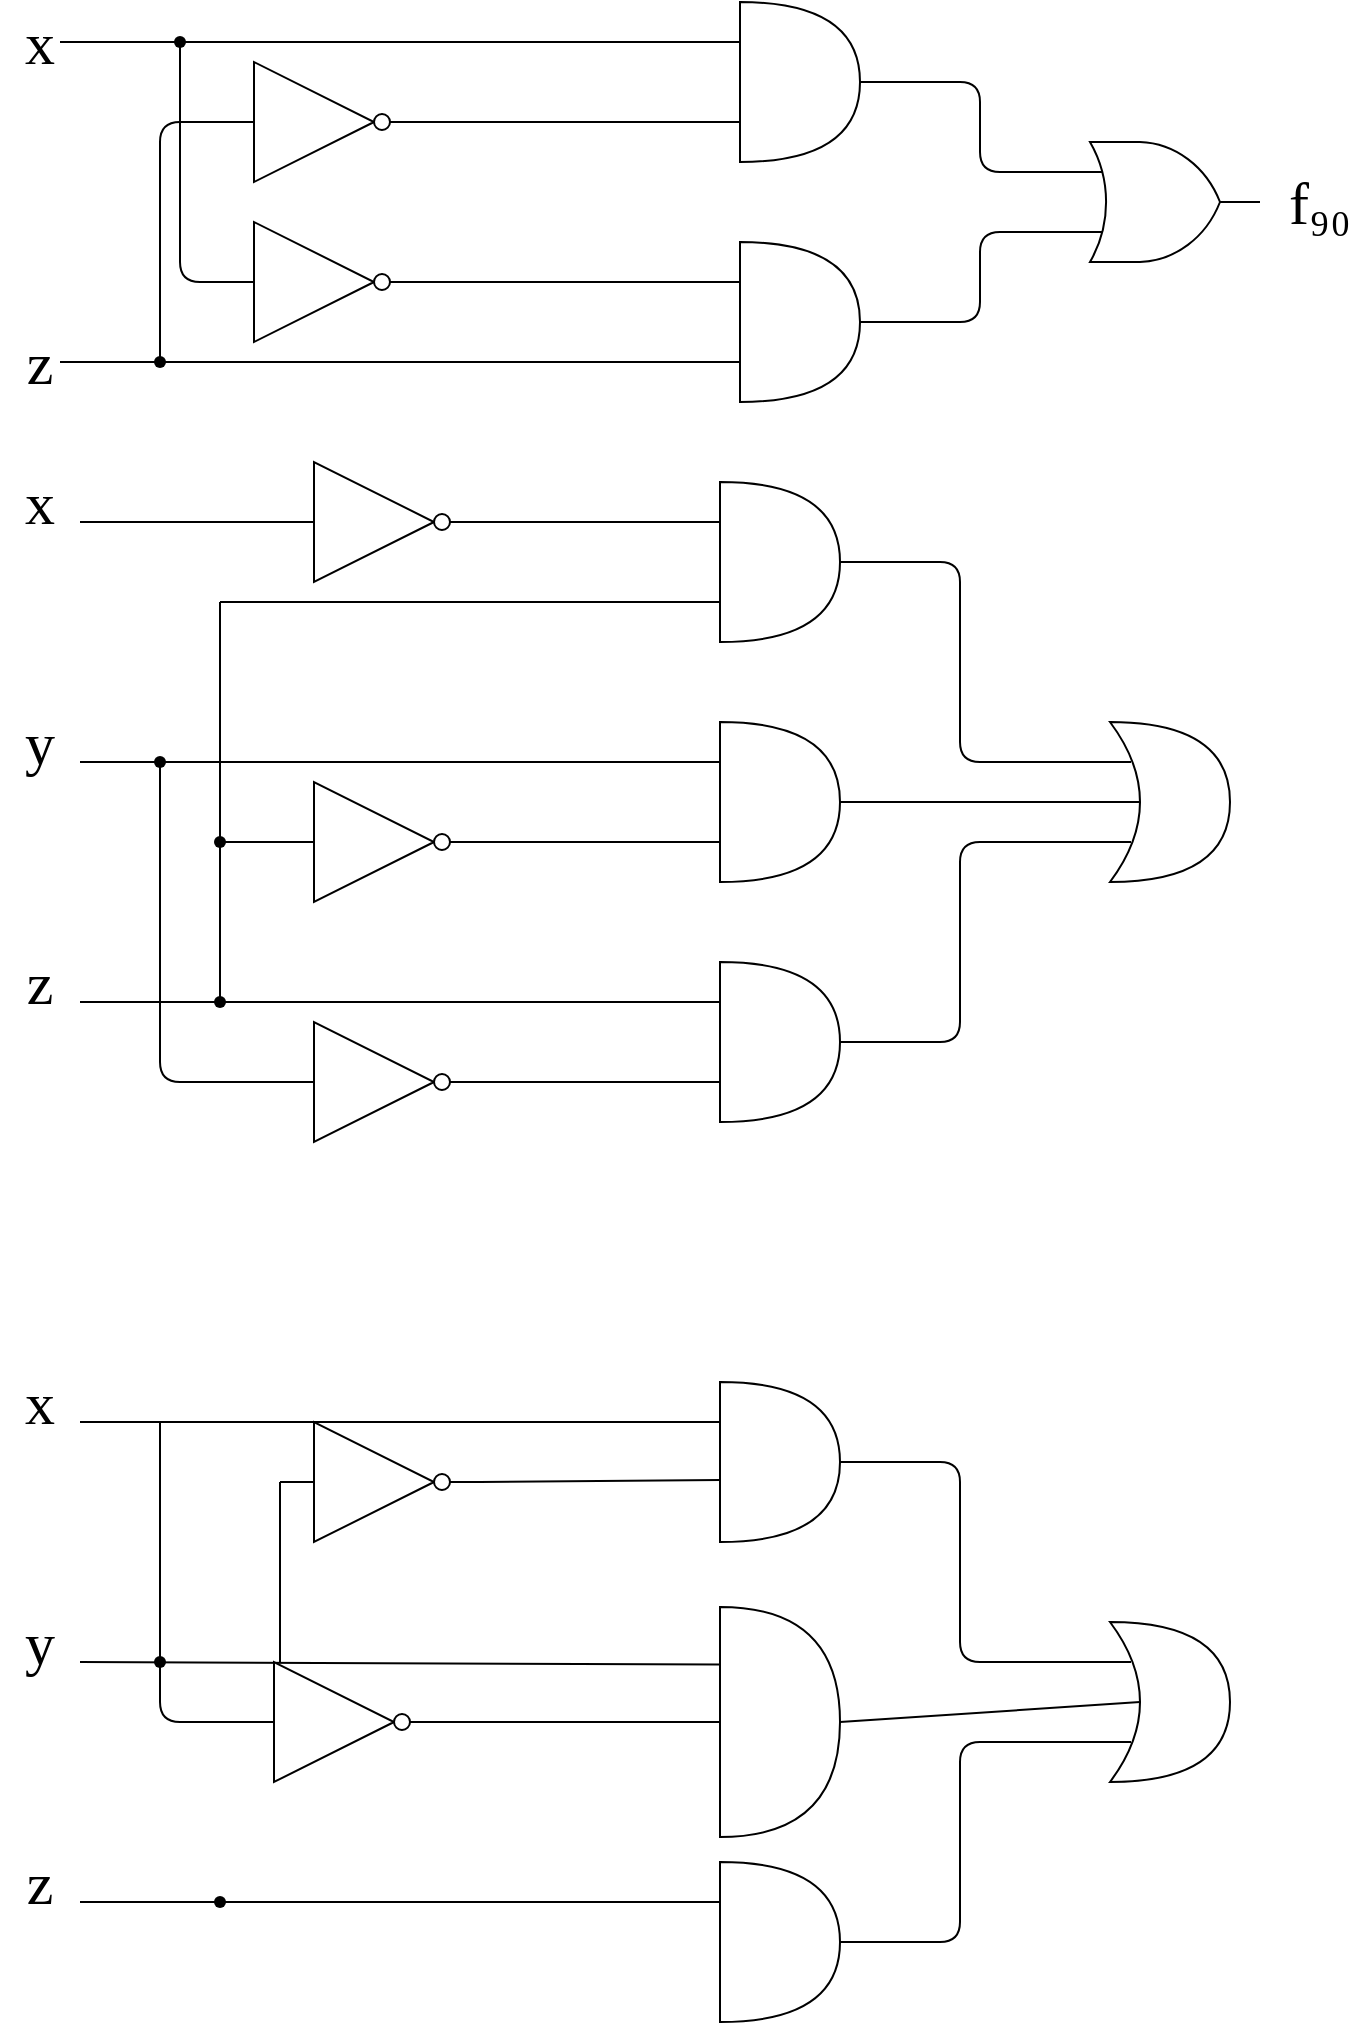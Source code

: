 <mxfile version="14.8.1" type="github">
  <diagram id="0W6Qc_67fqcdbap8SxTc" name="Page-1">
    <mxGraphModel dx="1038" dy="564" grid="1" gridSize="10" guides="1" tooltips="1" connect="1" arrows="1" fold="1" page="1" pageScale="1" pageWidth="1169" pageHeight="1654" math="0" shadow="0">
      <root>
        <mxCell id="0" />
        <mxCell id="1" parent="0" />
        <mxCell id="cX6OeLYtHGOCh2aDYkUL-3" value="" style="group" vertex="1" connectable="0" parent="1">
          <mxGeometry width="680" height="200" as="geometry" />
        </mxCell>
        <mxCell id="cX6OeLYtHGOCh2aDYkUL-4" value="" style="endArrow=none;html=1;entryX=0;entryY=0.25;entryDx=0;entryDy=0;entryPerimeter=0;startArrow=none;" edge="1" parent="cX6OeLYtHGOCh2aDYkUL-3" target="cX6OeLYtHGOCh2aDYkUL-8" source="cX6OeLYtHGOCh2aDYkUL-44">
          <mxGeometry width="50" height="50" relative="1" as="geometry">
            <mxPoint x="30" y="20" as="sourcePoint" />
            <mxPoint x="370" y="15" as="targetPoint" />
          </mxGeometry>
        </mxCell>
        <mxCell id="cX6OeLYtHGOCh2aDYkUL-5" value="" style="verticalLabelPosition=bottom;shadow=0;dashed=0;align=center;html=1;verticalAlign=top;shape=mxgraph.electrical.logic_gates.inverter_2;sketch=0;strokeColor=#000000;fillColor=#ffffff;" vertex="1" parent="cX6OeLYtHGOCh2aDYkUL-3">
          <mxGeometry x="110" y="110" width="100" height="60" as="geometry" />
        </mxCell>
        <mxCell id="cX6OeLYtHGOCh2aDYkUL-6" value="" style="verticalLabelPosition=bottom;shadow=0;dashed=0;align=center;html=1;verticalAlign=top;shape=mxgraph.electrical.logic_gates.logic_gate;operation=or;sketch=0;strokeColor=#000000;fillColor=#ffffff;" vertex="1" parent="cX6OeLYtHGOCh2aDYkUL-3">
          <mxGeometry x="530" y="70" width="100" height="60" as="geometry" />
        </mxCell>
        <mxCell id="cX6OeLYtHGOCh2aDYkUL-7" value="" style="verticalLabelPosition=bottom;shadow=0;dashed=0;align=center;html=1;verticalAlign=top;shape=mxgraph.electrical.logic_gates.inverter_2;sketch=0;strokeColor=#000000;fillColor=#ffffff;" vertex="1" parent="cX6OeLYtHGOCh2aDYkUL-3">
          <mxGeometry x="110" y="30" width="100" height="60" as="geometry" />
        </mxCell>
        <mxCell id="cX6OeLYtHGOCh2aDYkUL-8" value="" style="shape=or;whiteSpace=wrap;html=1;shadow=0;sketch=0;strokeColor=#000000;fillColor=#ffffff;" vertex="1" parent="cX6OeLYtHGOCh2aDYkUL-3">
          <mxGeometry x="370" width="60" height="80" as="geometry" />
        </mxCell>
        <mxCell id="cX6OeLYtHGOCh2aDYkUL-9" value="" style="endArrow=none;html=1;entryX=0;entryY=0.25;entryDx=0;entryDy=0;entryPerimeter=0;exitX=1;exitY=0.5;exitDx=0;exitDy=0;exitPerimeter=0;" edge="1" parent="cX6OeLYtHGOCh2aDYkUL-3" source="cX6OeLYtHGOCh2aDYkUL-5" target="cX6OeLYtHGOCh2aDYkUL-10">
          <mxGeometry width="50" height="50" relative="1" as="geometry">
            <mxPoint x="250" y="140" as="sourcePoint" />
            <mxPoint x="370" y="135" as="targetPoint" />
          </mxGeometry>
        </mxCell>
        <mxCell id="cX6OeLYtHGOCh2aDYkUL-10" value="" style="shape=or;whiteSpace=wrap;html=1;shadow=0;sketch=0;strokeColor=#000000;fillColor=#ffffff;" vertex="1" parent="cX6OeLYtHGOCh2aDYkUL-3">
          <mxGeometry x="370" y="120" width="60" height="80" as="geometry" />
        </mxCell>
        <mxCell id="cX6OeLYtHGOCh2aDYkUL-11" value="" style="endArrow=none;html=1;exitX=0;exitY=0.5;exitDx=0;exitDy=0;exitPerimeter=0;" edge="1" parent="cX6OeLYtHGOCh2aDYkUL-3" source="cX6OeLYtHGOCh2aDYkUL-5">
          <mxGeometry width="50" height="50" relative="1" as="geometry">
            <mxPoint x="260" y="250" as="sourcePoint" />
            <mxPoint x="90" y="20" as="targetPoint" />
            <Array as="points">
              <mxPoint x="90" y="140" />
            </Array>
          </mxGeometry>
        </mxCell>
        <mxCell id="cX6OeLYtHGOCh2aDYkUL-12" value="" style="endArrow=none;html=1;entryX=0;entryY=0.75;entryDx=0;entryDy=0;entryPerimeter=0;exitX=1;exitY=0.5;exitDx=0;exitDy=0;exitPerimeter=0;" edge="1" parent="cX6OeLYtHGOCh2aDYkUL-3" source="cX6OeLYtHGOCh2aDYkUL-7" target="cX6OeLYtHGOCh2aDYkUL-8">
          <mxGeometry width="50" height="50" relative="1" as="geometry">
            <mxPoint x="210" y="60" as="sourcePoint" />
            <mxPoint x="360" y="59.5" as="targetPoint" />
          </mxGeometry>
        </mxCell>
        <mxCell id="cX6OeLYtHGOCh2aDYkUL-13" value="" style="endArrow=none;html=1;entryX=0;entryY=0.75;entryDx=0;entryDy=0;entryPerimeter=0;" edge="1" parent="cX6OeLYtHGOCh2aDYkUL-3" target="cX6OeLYtHGOCh2aDYkUL-10">
          <mxGeometry width="50" height="50" relative="1" as="geometry">
            <mxPoint x="30" y="180" as="sourcePoint" />
            <mxPoint x="310" y="200" as="targetPoint" />
          </mxGeometry>
        </mxCell>
        <mxCell id="cX6OeLYtHGOCh2aDYkUL-14" value="" style="endArrow=none;html=1;exitX=0;exitY=0.5;exitDx=0;exitDy=0;exitPerimeter=0;" edge="1" parent="cX6OeLYtHGOCh2aDYkUL-3" source="cX6OeLYtHGOCh2aDYkUL-7">
          <mxGeometry width="50" height="50" relative="1" as="geometry">
            <mxPoint x="120" y="150" as="sourcePoint" />
            <mxPoint x="80" y="180" as="targetPoint" />
            <Array as="points">
              <mxPoint x="80" y="60" />
            </Array>
          </mxGeometry>
        </mxCell>
        <mxCell id="cX6OeLYtHGOCh2aDYkUL-15" value="" style="endArrow=none;html=1;entryX=0;entryY=0.25;entryDx=0;entryDy=0;entryPerimeter=0;exitX=1;exitY=0.5;exitDx=0;exitDy=0;exitPerimeter=0;" edge="1" parent="cX6OeLYtHGOCh2aDYkUL-3" source="cX6OeLYtHGOCh2aDYkUL-8" target="cX6OeLYtHGOCh2aDYkUL-6">
          <mxGeometry width="50" height="50" relative="1" as="geometry">
            <mxPoint x="260" y="250" as="sourcePoint" />
            <mxPoint x="310" y="200" as="targetPoint" />
            <Array as="points">
              <mxPoint x="490" y="40" />
              <mxPoint x="490" y="85" />
            </Array>
          </mxGeometry>
        </mxCell>
        <mxCell id="cX6OeLYtHGOCh2aDYkUL-16" value="" style="endArrow=none;html=1;entryX=0;entryY=0.75;entryDx=0;entryDy=0;entryPerimeter=0;exitX=1;exitY=0.5;exitDx=0;exitDy=0;exitPerimeter=0;" edge="1" parent="cX6OeLYtHGOCh2aDYkUL-3" source="cX6OeLYtHGOCh2aDYkUL-10" target="cX6OeLYtHGOCh2aDYkUL-6">
          <mxGeometry width="50" height="50" relative="1" as="geometry">
            <mxPoint x="440" y="50" as="sourcePoint" />
            <mxPoint x="540" y="95" as="targetPoint" />
            <Array as="points">
              <mxPoint x="490" y="160" />
              <mxPoint x="490" y="115" />
            </Array>
          </mxGeometry>
        </mxCell>
        <mxCell id="cX6OeLYtHGOCh2aDYkUL-17" value="&lt;font style=&quot;font-size: 30px&quot; face=&quot;Times New Roman&quot;&gt;x&lt;/font&gt;" style="text;html=1;strokeColor=none;fillColor=none;align=center;verticalAlign=middle;whiteSpace=wrap;rounded=0;shadow=0;sketch=0;" vertex="1" parent="cX6OeLYtHGOCh2aDYkUL-3">
          <mxGeometry y="10" width="40" height="20" as="geometry" />
        </mxCell>
        <mxCell id="cX6OeLYtHGOCh2aDYkUL-18" value="&lt;font style=&quot;font-size: 30px&quot; face=&quot;Times New Roman&quot;&gt;z&lt;/font&gt;" style="text;html=1;strokeColor=none;fillColor=none;align=center;verticalAlign=middle;whiteSpace=wrap;rounded=0;shadow=0;sketch=0;" vertex="1" parent="cX6OeLYtHGOCh2aDYkUL-3">
          <mxGeometry y="170" width="40" height="20" as="geometry" />
        </mxCell>
        <mxCell id="cX6OeLYtHGOCh2aDYkUL-19" value="&lt;div style=&quot;font-size: 30px&quot;&gt;&lt;font style=&quot;font-size: 30px&quot; face=&quot;Times New Roman&quot;&gt;f₉₀&lt;/font&gt;&lt;/div&gt;" style="text;html=1;strokeColor=none;fillColor=none;align=center;verticalAlign=middle;whiteSpace=wrap;rounded=0;shadow=0;sketch=0;" vertex="1" parent="cX6OeLYtHGOCh2aDYkUL-3">
          <mxGeometry x="640" y="90" width="40" height="20" as="geometry" />
        </mxCell>
        <mxCell id="cX6OeLYtHGOCh2aDYkUL-44" value="" style="shape=waypoint;sketch=0;fillStyle=solid;size=6;pointerEvents=1;points=[];fillColor=none;resizable=0;rotatable=0;perimeter=centerPerimeter;snapToPoint=1;" vertex="1" parent="cX6OeLYtHGOCh2aDYkUL-3">
          <mxGeometry x="70" width="40" height="40" as="geometry" />
        </mxCell>
        <mxCell id="cX6OeLYtHGOCh2aDYkUL-45" value="" style="endArrow=none;html=1;entryDx=0;entryDy=0;entryPerimeter=0;" edge="1" parent="cX6OeLYtHGOCh2aDYkUL-3" target="cX6OeLYtHGOCh2aDYkUL-44">
          <mxGeometry width="50" height="50" relative="1" as="geometry">
            <mxPoint x="30" y="20" as="sourcePoint" />
            <mxPoint x="370" y="20" as="targetPoint" />
          </mxGeometry>
        </mxCell>
        <mxCell id="cX6OeLYtHGOCh2aDYkUL-46" value="" style="shape=waypoint;sketch=0;fillStyle=solid;size=6;pointerEvents=1;points=[];fillColor=none;resizable=0;rotatable=0;perimeter=centerPerimeter;snapToPoint=1;" vertex="1" parent="cX6OeLYtHGOCh2aDYkUL-3">
          <mxGeometry x="60" y="160" width="40" height="40" as="geometry" />
        </mxCell>
        <mxCell id="cX6OeLYtHGOCh2aDYkUL-35" value="" style="verticalLabelPosition=bottom;shadow=0;dashed=0;align=center;html=1;verticalAlign=top;shape=mxgraph.electrical.logic_gates.inverter_2;sketch=0;strokeColor=#000000;fillColor=#ffffff;" vertex="1" parent="1">
          <mxGeometry x="140" y="510" width="100" height="60" as="geometry" />
        </mxCell>
        <mxCell id="cX6OeLYtHGOCh2aDYkUL-54" value="" style="group" vertex="1" connectable="0" parent="1">
          <mxGeometry y="230" width="615" height="330" as="geometry" />
        </mxCell>
        <mxCell id="cX6OeLYtHGOCh2aDYkUL-1" value="" style="shape=xor;whiteSpace=wrap;html=1;" vertex="1" parent="cX6OeLYtHGOCh2aDYkUL-54">
          <mxGeometry x="555" y="130" width="60" height="80" as="geometry" />
        </mxCell>
        <mxCell id="cX6OeLYtHGOCh2aDYkUL-2" value="" style="shape=or;whiteSpace=wrap;html=1;" vertex="1" parent="cX6OeLYtHGOCh2aDYkUL-54">
          <mxGeometry x="360" y="10" width="60" height="80" as="geometry" />
        </mxCell>
        <mxCell id="cX6OeLYtHGOCh2aDYkUL-20" value="&lt;font style=&quot;font-size: 30px&quot; face=&quot;Times New Roman&quot;&gt;x&lt;/font&gt;" style="text;html=1;strokeColor=none;fillColor=none;align=center;verticalAlign=middle;whiteSpace=wrap;rounded=0;shadow=0;sketch=0;" vertex="1" parent="cX6OeLYtHGOCh2aDYkUL-54">
          <mxGeometry y="10" width="40" height="20" as="geometry" />
        </mxCell>
        <mxCell id="cX6OeLYtHGOCh2aDYkUL-21" value="&lt;font style=&quot;font-size: 30px&quot; face=&quot;Times New Roman&quot;&gt;z&lt;/font&gt;" style="text;html=1;strokeColor=none;fillColor=none;align=center;verticalAlign=middle;whiteSpace=wrap;rounded=0;shadow=0;sketch=0;" vertex="1" parent="cX6OeLYtHGOCh2aDYkUL-54">
          <mxGeometry y="250" width="40" height="20" as="geometry" />
        </mxCell>
        <mxCell id="cX6OeLYtHGOCh2aDYkUL-22" value="&lt;font style=&quot;font-size: 30px&quot; face=&quot;Times New Roman&quot;&gt;y&lt;/font&gt;" style="text;html=1;strokeColor=none;fillColor=none;align=center;verticalAlign=middle;whiteSpace=wrap;rounded=0;shadow=0;sketch=0;" vertex="1" parent="cX6OeLYtHGOCh2aDYkUL-54">
          <mxGeometry y="130" width="40" height="20" as="geometry" />
        </mxCell>
        <mxCell id="cX6OeLYtHGOCh2aDYkUL-24" value="" style="endArrow=none;html=1;entryX=0;entryY=0.25;entryDx=0;entryDy=0;entryPerimeter=0;exitX=1;exitY=0.5;exitDx=0;exitDy=0;exitPerimeter=0;" edge="1" parent="cX6OeLYtHGOCh2aDYkUL-54" source="cX6OeLYtHGOCh2aDYkUL-25" target="cX6OeLYtHGOCh2aDYkUL-2">
          <mxGeometry width="50" height="50" relative="1" as="geometry">
            <mxPoint x="140" y="30" as="sourcePoint" />
            <mxPoint x="460" y="150" as="targetPoint" />
          </mxGeometry>
        </mxCell>
        <mxCell id="cX6OeLYtHGOCh2aDYkUL-25" value="" style="verticalLabelPosition=bottom;shadow=0;dashed=0;align=center;html=1;verticalAlign=top;shape=mxgraph.electrical.logic_gates.inverter_2;sketch=0;strokeColor=#000000;fillColor=#ffffff;" vertex="1" parent="cX6OeLYtHGOCh2aDYkUL-54">
          <mxGeometry x="140" width="100" height="60" as="geometry" />
        </mxCell>
        <mxCell id="cX6OeLYtHGOCh2aDYkUL-28" value="" style="endArrow=none;html=1;entryX=1;entryY=1;entryDx=0;entryDy=0;exitX=0;exitY=0.25;exitDx=0;exitDy=0;exitPerimeter=0;" edge="1" parent="cX6OeLYtHGOCh2aDYkUL-54" source="cX6OeLYtHGOCh2aDYkUL-29" target="cX6OeLYtHGOCh2aDYkUL-22">
          <mxGeometry width="50" height="50" relative="1" as="geometry">
            <mxPoint x="350" y="110" as="sourcePoint" />
            <mxPoint x="460" y="30" as="targetPoint" />
          </mxGeometry>
        </mxCell>
        <mxCell id="cX6OeLYtHGOCh2aDYkUL-29" value="" style="shape=or;whiteSpace=wrap;html=1;" vertex="1" parent="cX6OeLYtHGOCh2aDYkUL-54">
          <mxGeometry x="360" y="130" width="60" height="80" as="geometry" />
        </mxCell>
        <mxCell id="cX6OeLYtHGOCh2aDYkUL-30" value="" style="shape=or;whiteSpace=wrap;html=1;" vertex="1" parent="cX6OeLYtHGOCh2aDYkUL-54">
          <mxGeometry x="360" y="250" width="60" height="80" as="geometry" />
        </mxCell>
        <mxCell id="cX6OeLYtHGOCh2aDYkUL-31" value="" style="verticalLabelPosition=bottom;shadow=0;dashed=0;align=center;html=1;verticalAlign=top;shape=mxgraph.electrical.logic_gates.inverter_2;sketch=0;strokeColor=#000000;fillColor=#ffffff;" vertex="1" parent="cX6OeLYtHGOCh2aDYkUL-54">
          <mxGeometry x="140" y="160" width="100" height="60" as="geometry" />
        </mxCell>
        <mxCell id="cX6OeLYtHGOCh2aDYkUL-32" value="" style="endArrow=none;html=1;exitX=0;exitY=0.5;exitDx=0;exitDy=0;exitPerimeter=0;" edge="1" parent="cX6OeLYtHGOCh2aDYkUL-54" source="cX6OeLYtHGOCh2aDYkUL-31">
          <mxGeometry width="50" height="50" relative="1" as="geometry">
            <mxPoint x="410" y="80" as="sourcePoint" />
            <mxPoint x="110" y="190" as="targetPoint" />
          </mxGeometry>
        </mxCell>
        <mxCell id="cX6OeLYtHGOCh2aDYkUL-33" value="" style="endArrow=none;html=1;exitX=1;exitY=0.5;exitDx=0;exitDy=0;exitPerimeter=0;entryX=0;entryY=0.75;entryDx=0;entryDy=0;entryPerimeter=0;" edge="1" parent="cX6OeLYtHGOCh2aDYkUL-54" source="cX6OeLYtHGOCh2aDYkUL-31" target="cX6OeLYtHGOCh2aDYkUL-29">
          <mxGeometry width="50" height="50" relative="1" as="geometry">
            <mxPoint x="410" y="80" as="sourcePoint" />
            <mxPoint x="460" y="30" as="targetPoint" />
          </mxGeometry>
        </mxCell>
        <mxCell id="cX6OeLYtHGOCh2aDYkUL-34" value="" style="endArrow=none;html=1;exitX=0;exitY=0.5;exitDx=0;exitDy=0;exitPerimeter=0;" edge="1" parent="cX6OeLYtHGOCh2aDYkUL-54" source="cX6OeLYtHGOCh2aDYkUL-35">
          <mxGeometry width="50" height="50" relative="1" as="geometry">
            <mxPoint x="410" y="80" as="sourcePoint" />
            <mxPoint x="80" y="150" as="targetPoint" />
            <Array as="points">
              <mxPoint x="80" y="310" />
            </Array>
          </mxGeometry>
        </mxCell>
        <mxCell id="cX6OeLYtHGOCh2aDYkUL-36" value="" style="endArrow=none;html=1;entryX=1;entryY=0.5;entryDx=0;entryDy=0;entryPerimeter=0;exitX=0;exitY=0.75;exitDx=0;exitDy=0;exitPerimeter=0;" edge="1" parent="cX6OeLYtHGOCh2aDYkUL-54" source="cX6OeLYtHGOCh2aDYkUL-30" target="cX6OeLYtHGOCh2aDYkUL-35">
          <mxGeometry width="50" height="50" relative="1" as="geometry">
            <mxPoint x="410" y="80" as="sourcePoint" />
            <mxPoint x="460" y="30" as="targetPoint" />
          </mxGeometry>
        </mxCell>
        <mxCell id="cX6OeLYtHGOCh2aDYkUL-37" value="" style="endArrow=none;html=1;exitDx=0;exitDy=0;exitPerimeter=0;startArrow=none;" edge="1" parent="cX6OeLYtHGOCh2aDYkUL-54" source="cX6OeLYtHGOCh2aDYkUL-50">
          <mxGeometry width="50" height="50" relative="1" as="geometry">
            <mxPoint x="410" y="80" as="sourcePoint" />
            <mxPoint x="110" y="270" as="targetPoint" />
          </mxGeometry>
        </mxCell>
        <mxCell id="cX6OeLYtHGOCh2aDYkUL-38" value="" style="endArrow=none;html=1;exitX=1;exitY=1;exitDx=0;exitDy=0;" edge="1" parent="cX6OeLYtHGOCh2aDYkUL-54" source="cX6OeLYtHGOCh2aDYkUL-21">
          <mxGeometry width="50" height="50" relative="1" as="geometry">
            <mxPoint x="410" y="80" as="sourcePoint" />
            <mxPoint x="110" y="270" as="targetPoint" />
          </mxGeometry>
        </mxCell>
        <mxCell id="cX6OeLYtHGOCh2aDYkUL-39" value="" style="endArrow=none;html=1;startArrow=none;" edge="1" parent="cX6OeLYtHGOCh2aDYkUL-54" source="cX6OeLYtHGOCh2aDYkUL-48">
          <mxGeometry width="50" height="50" relative="1" as="geometry">
            <mxPoint x="110" y="270" as="sourcePoint" />
            <mxPoint x="110" y="70" as="targetPoint" />
          </mxGeometry>
        </mxCell>
        <mxCell id="cX6OeLYtHGOCh2aDYkUL-40" value="" style="endArrow=none;html=1;exitX=0;exitY=0.75;exitDx=0;exitDy=0;exitPerimeter=0;" edge="1" parent="cX6OeLYtHGOCh2aDYkUL-54" source="cX6OeLYtHGOCh2aDYkUL-2">
          <mxGeometry width="50" height="50" relative="1" as="geometry">
            <mxPoint x="120" y="280" as="sourcePoint" />
            <mxPoint x="110" y="70" as="targetPoint" />
          </mxGeometry>
        </mxCell>
        <mxCell id="cX6OeLYtHGOCh2aDYkUL-41" value="" style="endArrow=none;html=1;entryX=1;entryY=0.5;entryDx=0;entryDy=0;entryPerimeter=0;exitX=0.175;exitY=0.25;exitDx=0;exitDy=0;exitPerimeter=0;" edge="1" parent="cX6OeLYtHGOCh2aDYkUL-54" source="cX6OeLYtHGOCh2aDYkUL-1" target="cX6OeLYtHGOCh2aDYkUL-2">
          <mxGeometry width="50" height="50" relative="1" as="geometry">
            <mxPoint x="410" y="80" as="sourcePoint" />
            <mxPoint x="460" y="30" as="targetPoint" />
            <Array as="points">
              <mxPoint x="480" y="150" />
              <mxPoint x="480" y="50" />
            </Array>
          </mxGeometry>
        </mxCell>
        <mxCell id="cX6OeLYtHGOCh2aDYkUL-42" value="" style="endArrow=none;html=1;entryX=1;entryY=0.5;entryDx=0;entryDy=0;entryPerimeter=0;exitX=0.25;exitY=0.5;exitDx=0;exitDy=0;exitPerimeter=0;" edge="1" parent="cX6OeLYtHGOCh2aDYkUL-54" source="cX6OeLYtHGOCh2aDYkUL-1" target="cX6OeLYtHGOCh2aDYkUL-29">
          <mxGeometry width="50" height="50" relative="1" as="geometry">
            <mxPoint x="575.5" y="160" as="sourcePoint" />
            <mxPoint x="430" y="60" as="targetPoint" />
          </mxGeometry>
        </mxCell>
        <mxCell id="cX6OeLYtHGOCh2aDYkUL-43" value="" style="endArrow=none;html=1;entryX=1;entryY=0.5;entryDx=0;entryDy=0;entryPerimeter=0;exitX=0.175;exitY=0.75;exitDx=0;exitDy=0;exitPerimeter=0;" edge="1" parent="cX6OeLYtHGOCh2aDYkUL-54" source="cX6OeLYtHGOCh2aDYkUL-1" target="cX6OeLYtHGOCh2aDYkUL-30">
          <mxGeometry width="50" height="50" relative="1" as="geometry">
            <mxPoint x="580" y="180" as="sourcePoint" />
            <mxPoint x="430" y="180" as="targetPoint" />
            <Array as="points">
              <mxPoint x="480" y="190" />
              <mxPoint x="480" y="290" />
            </Array>
          </mxGeometry>
        </mxCell>
        <mxCell id="cX6OeLYtHGOCh2aDYkUL-47" value="" style="shape=waypoint;sketch=0;fillStyle=solid;size=6;pointerEvents=1;points=[];fillColor=none;resizable=0;rotatable=0;perimeter=centerPerimeter;snapToPoint=1;" vertex="1" parent="cX6OeLYtHGOCh2aDYkUL-54">
          <mxGeometry x="60" y="130" width="40" height="40" as="geometry" />
        </mxCell>
        <mxCell id="cX6OeLYtHGOCh2aDYkUL-48" value="" style="shape=waypoint;sketch=0;fillStyle=solid;size=6;pointerEvents=1;points=[];fillColor=none;resizable=0;rotatable=0;perimeter=centerPerimeter;snapToPoint=1;" vertex="1" parent="cX6OeLYtHGOCh2aDYkUL-54">
          <mxGeometry x="90" y="170" width="40" height="40" as="geometry" />
        </mxCell>
        <mxCell id="cX6OeLYtHGOCh2aDYkUL-49" value="" style="endArrow=none;html=1;" edge="1" parent="cX6OeLYtHGOCh2aDYkUL-54" target="cX6OeLYtHGOCh2aDYkUL-48">
          <mxGeometry width="50" height="50" relative="1" as="geometry">
            <mxPoint x="110" y="270" as="sourcePoint" />
            <mxPoint x="110" y="70" as="targetPoint" />
          </mxGeometry>
        </mxCell>
        <mxCell id="cX6OeLYtHGOCh2aDYkUL-50" value="" style="shape=waypoint;sketch=0;fillStyle=solid;size=6;pointerEvents=1;points=[];fillColor=none;resizable=0;rotatable=0;perimeter=centerPerimeter;snapToPoint=1;" vertex="1" parent="cX6OeLYtHGOCh2aDYkUL-54">
          <mxGeometry x="90" y="250" width="40" height="40" as="geometry" />
        </mxCell>
        <mxCell id="cX6OeLYtHGOCh2aDYkUL-51" value="" style="endArrow=none;html=1;exitX=0;exitY=0.25;exitDx=0;exitDy=0;exitPerimeter=0;" edge="1" parent="cX6OeLYtHGOCh2aDYkUL-54" source="cX6OeLYtHGOCh2aDYkUL-30" target="cX6OeLYtHGOCh2aDYkUL-50">
          <mxGeometry width="50" height="50" relative="1" as="geometry">
            <mxPoint x="360" y="270" as="sourcePoint" />
            <mxPoint x="110" y="270" as="targetPoint" />
          </mxGeometry>
        </mxCell>
        <mxCell id="cX6OeLYtHGOCh2aDYkUL-53" value="" style="endArrow=none;html=1;entryX=0;entryY=0.5;entryDx=0;entryDy=0;entryPerimeter=0;exitX=1;exitY=1;exitDx=0;exitDy=0;" edge="1" parent="cX6OeLYtHGOCh2aDYkUL-54" source="cX6OeLYtHGOCh2aDYkUL-20" target="cX6OeLYtHGOCh2aDYkUL-25">
          <mxGeometry width="50" height="50" relative="1" as="geometry">
            <mxPoint x="370" y="80" as="sourcePoint" />
            <mxPoint x="420" y="30" as="targetPoint" />
          </mxGeometry>
        </mxCell>
        <mxCell id="cX6OeLYtHGOCh2aDYkUL-57" value="" style="shape=xor;whiteSpace=wrap;html=1;" vertex="1" parent="1">
          <mxGeometry x="555" y="810" width="60" height="80" as="geometry" />
        </mxCell>
        <mxCell id="cX6OeLYtHGOCh2aDYkUL-58" value="" style="shape=or;whiteSpace=wrap;html=1;" vertex="1" parent="1">
          <mxGeometry x="360" y="690" width="60" height="80" as="geometry" />
        </mxCell>
        <mxCell id="cX6OeLYtHGOCh2aDYkUL-59" value="&lt;font style=&quot;font-size: 30px&quot; face=&quot;Times New Roman&quot;&gt;x&lt;/font&gt;" style="text;html=1;strokeColor=none;fillColor=none;align=center;verticalAlign=middle;whiteSpace=wrap;rounded=0;shadow=0;sketch=0;" vertex="1" parent="1">
          <mxGeometry y="690" width="40" height="20" as="geometry" />
        </mxCell>
        <mxCell id="cX6OeLYtHGOCh2aDYkUL-60" value="&lt;font style=&quot;font-size: 30px&quot; face=&quot;Times New Roman&quot;&gt;z&lt;/font&gt;" style="text;html=1;strokeColor=none;fillColor=none;align=center;verticalAlign=middle;whiteSpace=wrap;rounded=0;shadow=0;sketch=0;" vertex="1" parent="1">
          <mxGeometry y="930" width="40" height="20" as="geometry" />
        </mxCell>
        <mxCell id="cX6OeLYtHGOCh2aDYkUL-61" value="&lt;font style=&quot;font-size: 30px&quot; face=&quot;Times New Roman&quot;&gt;y&lt;/font&gt;" style="text;html=1;strokeColor=none;fillColor=none;align=center;verticalAlign=middle;whiteSpace=wrap;rounded=0;shadow=0;sketch=0;" vertex="1" parent="1">
          <mxGeometry y="810" width="40" height="20" as="geometry" />
        </mxCell>
        <mxCell id="cX6OeLYtHGOCh2aDYkUL-62" value="" style="endArrow=none;html=1;entryX=0;entryY=0.25;entryDx=0;entryDy=0;entryPerimeter=0;exitX=1;exitY=1;exitDx=0;exitDy=0;" edge="1" parent="1" source="cX6OeLYtHGOCh2aDYkUL-59" target="cX6OeLYtHGOCh2aDYkUL-58">
          <mxGeometry y="680" width="50" height="50" as="geometry">
            <mxPoint x="50" y="720" as="sourcePoint" />
            <mxPoint x="460" y="830" as="targetPoint" />
          </mxGeometry>
        </mxCell>
        <mxCell id="cX6OeLYtHGOCh2aDYkUL-64" value="" style="endArrow=none;html=1;entryX=1;entryY=1;entryDx=0;entryDy=0;exitX=0;exitY=0.25;exitDx=0;exitDy=0;exitPerimeter=0;" edge="1" parent="1" source="cX6OeLYtHGOCh2aDYkUL-65" target="cX6OeLYtHGOCh2aDYkUL-61">
          <mxGeometry y="680" width="50" height="50" as="geometry">
            <mxPoint x="350" y="790" as="sourcePoint" />
            <mxPoint x="460" y="710" as="targetPoint" />
          </mxGeometry>
        </mxCell>
        <mxCell id="cX6OeLYtHGOCh2aDYkUL-65" value="" style="shape=or;whiteSpace=wrap;html=1;" vertex="1" parent="1">
          <mxGeometry x="360" y="802.5" width="60" height="115" as="geometry" />
        </mxCell>
        <mxCell id="cX6OeLYtHGOCh2aDYkUL-66" value="" style="shape=or;whiteSpace=wrap;html=1;" vertex="1" parent="1">
          <mxGeometry x="360" y="930" width="60" height="80" as="geometry" />
        </mxCell>
        <mxCell id="cX6OeLYtHGOCh2aDYkUL-67" value="" style="verticalLabelPosition=bottom;shadow=0;dashed=0;align=center;html=1;verticalAlign=top;shape=mxgraph.electrical.logic_gates.inverter_2;sketch=0;strokeColor=#000000;fillColor=#ffffff;" vertex="1" parent="1">
          <mxGeometry x="140" y="710" width="100" height="60" as="geometry" />
        </mxCell>
        <mxCell id="cX6OeLYtHGOCh2aDYkUL-69" value="" style="endArrow=none;html=1;exitX=1;exitY=0.5;exitDx=0;exitDy=0;exitPerimeter=0;entryX=0;entryY=0.613;entryDx=0;entryDy=0;entryPerimeter=0;" edge="1" parent="1" source="cX6OeLYtHGOCh2aDYkUL-67" target="cX6OeLYtHGOCh2aDYkUL-58">
          <mxGeometry y="680" width="50" height="50" as="geometry">
            <mxPoint x="230" y="840" as="sourcePoint" />
            <mxPoint x="350" y="740" as="targetPoint" />
          </mxGeometry>
        </mxCell>
        <mxCell id="cX6OeLYtHGOCh2aDYkUL-71" value="" style="endArrow=none;html=1;exitDx=0;exitDy=0;exitPerimeter=0;startArrow=none;" edge="1" parent="1" source="cX6OeLYtHGOCh2aDYkUL-81">
          <mxGeometry y="680" width="50" height="50" as="geometry">
            <mxPoint x="410" y="760" as="sourcePoint" />
            <mxPoint x="110" y="950" as="targetPoint" />
          </mxGeometry>
        </mxCell>
        <mxCell id="cX6OeLYtHGOCh2aDYkUL-72" value="" style="endArrow=none;html=1;exitX=1;exitY=1;exitDx=0;exitDy=0;" edge="1" parent="1" source="cX6OeLYtHGOCh2aDYkUL-60">
          <mxGeometry y="680" width="50" height="50" as="geometry">
            <mxPoint x="410" y="760" as="sourcePoint" />
            <mxPoint x="110" y="950" as="targetPoint" />
          </mxGeometry>
        </mxCell>
        <mxCell id="cX6OeLYtHGOCh2aDYkUL-73" value="" style="endArrow=none;html=1;startArrow=none;entryX=0;entryY=0.5;entryDx=0;entryDy=0;entryPerimeter=0;" edge="1" parent="1" target="cX6OeLYtHGOCh2aDYkUL-67">
          <mxGeometry y="680" width="50" height="50" as="geometry">
            <mxPoint x="140" y="830" as="sourcePoint" />
            <mxPoint x="110" y="750" as="targetPoint" />
          </mxGeometry>
        </mxCell>
        <mxCell id="cX6OeLYtHGOCh2aDYkUL-75" value="" style="endArrow=none;html=1;entryX=1;entryY=0.5;entryDx=0;entryDy=0;entryPerimeter=0;exitX=0.175;exitY=0.25;exitDx=0;exitDy=0;exitPerimeter=0;" edge="1" parent="1" source="cX6OeLYtHGOCh2aDYkUL-57" target="cX6OeLYtHGOCh2aDYkUL-58">
          <mxGeometry y="680" width="50" height="50" as="geometry">
            <mxPoint x="410" y="760" as="sourcePoint" />
            <mxPoint x="460" y="710" as="targetPoint" />
            <Array as="points">
              <mxPoint x="480" y="830" />
              <mxPoint x="480" y="730" />
            </Array>
          </mxGeometry>
        </mxCell>
        <mxCell id="cX6OeLYtHGOCh2aDYkUL-76" value="" style="endArrow=none;html=1;entryX=1;entryY=0.5;entryDx=0;entryDy=0;entryPerimeter=0;exitX=0.25;exitY=0.5;exitDx=0;exitDy=0;exitPerimeter=0;" edge="1" parent="1" source="cX6OeLYtHGOCh2aDYkUL-57" target="cX6OeLYtHGOCh2aDYkUL-65">
          <mxGeometry y="680" width="50" height="50" as="geometry">
            <mxPoint x="575.5" y="840" as="sourcePoint" />
            <mxPoint x="430" y="740" as="targetPoint" />
          </mxGeometry>
        </mxCell>
        <mxCell id="cX6OeLYtHGOCh2aDYkUL-77" value="" style="endArrow=none;html=1;entryX=1;entryY=0.5;entryDx=0;entryDy=0;entryPerimeter=0;exitX=0.175;exitY=0.75;exitDx=0;exitDy=0;exitPerimeter=0;" edge="1" parent="1" source="cX6OeLYtHGOCh2aDYkUL-57" target="cX6OeLYtHGOCh2aDYkUL-66">
          <mxGeometry y="680" width="50" height="50" as="geometry">
            <mxPoint x="580" y="860" as="sourcePoint" />
            <mxPoint x="430" y="860" as="targetPoint" />
            <Array as="points">
              <mxPoint x="480" y="870" />
              <mxPoint x="480" y="970" />
            </Array>
          </mxGeometry>
        </mxCell>
        <mxCell id="cX6OeLYtHGOCh2aDYkUL-78" value="" style="shape=waypoint;sketch=0;fillStyle=solid;size=6;pointerEvents=1;points=[];fillColor=none;resizable=0;rotatable=0;perimeter=centerPerimeter;snapToPoint=1;" vertex="1" parent="1">
          <mxGeometry x="60" y="810" width="40" height="40" as="geometry" />
        </mxCell>
        <mxCell id="cX6OeLYtHGOCh2aDYkUL-81" value="" style="shape=waypoint;sketch=0;fillStyle=solid;size=6;pointerEvents=1;points=[];fillColor=none;resizable=0;rotatable=0;perimeter=centerPerimeter;snapToPoint=1;" vertex="1" parent="1">
          <mxGeometry x="90" y="930" width="40" height="40" as="geometry" />
        </mxCell>
        <mxCell id="cX6OeLYtHGOCh2aDYkUL-82" value="" style="endArrow=none;html=1;exitX=0;exitY=0.25;exitDx=0;exitDy=0;exitPerimeter=0;" edge="1" parent="1" source="cX6OeLYtHGOCh2aDYkUL-66" target="cX6OeLYtHGOCh2aDYkUL-81">
          <mxGeometry y="680" width="50" height="50" as="geometry">
            <mxPoint x="360" y="950" as="sourcePoint" />
            <mxPoint x="110" y="950" as="targetPoint" />
          </mxGeometry>
        </mxCell>
        <mxCell id="cX6OeLYtHGOCh2aDYkUL-86" value="" style="endArrow=none;html=1;entryX=0;entryY=0.5;entryDx=0;entryDy=0;entryPerimeter=0;" edge="1" parent="1" target="cX6OeLYtHGOCh2aDYkUL-87">
          <mxGeometry width="50" height="50" relative="1" as="geometry">
            <mxPoint x="80" y="710" as="sourcePoint" />
            <mxPoint x="110" y="890" as="targetPoint" />
            <Array as="points">
              <mxPoint x="80" y="860" />
            </Array>
          </mxGeometry>
        </mxCell>
        <mxCell id="cX6OeLYtHGOCh2aDYkUL-87" value="" style="verticalLabelPosition=bottom;shadow=0;dashed=0;align=center;html=1;verticalAlign=top;shape=mxgraph.electrical.logic_gates.inverter_2;sketch=0;strokeColor=#000000;fillColor=#ffffff;" vertex="1" parent="1">
          <mxGeometry x="120" y="830" width="100" height="60" as="geometry" />
        </mxCell>
        <mxCell id="cX6OeLYtHGOCh2aDYkUL-89" value="" style="endArrow=none;html=1;exitX=1;exitY=0.5;exitDx=0;exitDy=0;exitPerimeter=0;entryX=0;entryY=0.5;entryDx=0;entryDy=0;entryPerimeter=0;" edge="1" parent="1" source="cX6OeLYtHGOCh2aDYkUL-87" target="cX6OeLYtHGOCh2aDYkUL-65">
          <mxGeometry width="50" height="50" relative="1" as="geometry">
            <mxPoint x="280" y="890" as="sourcePoint" />
            <mxPoint x="330" y="840" as="targetPoint" />
          </mxGeometry>
        </mxCell>
      </root>
    </mxGraphModel>
  </diagram>
</mxfile>

